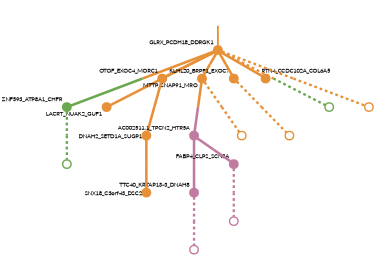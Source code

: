 strict digraph  {
graph[splines=false]; nodesep=0.7; rankdir=TB; ranksep=0.6; forcelabels=true; dpi=600; size=2.5;
0 [color="#e69138ff", fillcolor="#e69138ff", fixedsize=true, fontname=Lato, fontsize="12pt", height="0.25", label="", penwidth=3, shape=circle, style=filled, xlabel=GLRX_PCDH18_DDRGK1];
4 [color="#6aa84fff", fillcolor="#6aa84fff", fixedsize=true, fontname=Lato, fontsize="12pt", height="0.25", label="", penwidth=3, shape=circle, style=filled, xlabel=ZNF593_ATP8A1_CHFR];
5 [color="#e69138ff", fillcolor="#e69138ff", fixedsize=true, fontname=Lato, fontsize="12pt", height="0.25", label="", penwidth=3, shape=circle, style=filled, xlabel=LACRT_NUAK2_GUF1];
7 [color="#e69138ff", fillcolor="#e69138ff", fixedsize=true, fontname=Lato, fontsize="12pt", height="0.25", label="", penwidth=3, shape=circle, style=filled, xlabel=OTOF_EXOC4_MORC1];
9 [color="#e69138ff", fillcolor="#e69138ff", fixedsize=true, fontname=Lato, fontsize="12pt", height="0.25", label="", penwidth=3, shape=circle, style=filled, xlabel=MTTP_SNAP91_MRO];
10 [color="#e69138ff", fillcolor="#e69138ff", fixedsize=true, fontname=Lato, fontsize="12pt", height="0.25", label="", penwidth=3, shape=circle, style=filled, xlabel=KLHL20_BRPF1_EXOC7];
11 [color="#e69138ff", fillcolor="#e69138ff", fixedsize=true, fontname=Lato, fontsize="12pt", height="0.25", label="", penwidth=3, shape=circle, style=filled, xlabel=RTN4_CCDC102A_COL6A5];
12 [color="#6aa84fff", fillcolor="#6aa84fff", fixedsize=true, fontname=Lato, fontsize="12pt", height="0.25", label="", penwidth=3, shape=circle, style=solid, xlabel=""];
16 [color="#e69138ff", fillcolor="#e69138ff", fixedsize=true, fontname=Lato, fontsize="12pt", height="0.25", label="", penwidth=3, shape=circle, style=solid, xlabel=""];
1 [color="#c27ba0ff", fillcolor="#c27ba0ff", fixedsize=true, fontname=Lato, fontsize="12pt", height="0.25", label="", penwidth=3, shape=circle, style=filled, xlabel="AC002511.1_TPCN2_HTR5A"];
3 [color="#c27ba0ff", fillcolor="#c27ba0ff", fixedsize=true, fontname=Lato, fontsize="12pt", height="0.25", label="", penwidth=3, shape=circle, style=filled, xlabel="TTC40_KRTAP13-3_DNAH8"];
8 [color="#c27ba0ff", fillcolor="#c27ba0ff", fixedsize=true, fontname=Lato, fontsize="12pt", height="0.25", label="", penwidth=3, shape=circle, style=filled, xlabel=FABP4_CLPS_SCN5A];
2 [color="#e69138ff", fillcolor="#e69138ff", fixedsize=true, fontname=Lato, fontsize="12pt", height="0.25", label="", penwidth=3, shape=circle, style=filled, xlabel=DNAH2_SETD1A_SUGP1];
6 [color="#e69138ff", fillcolor="#e69138ff", fixedsize=true, fontname=Lato, fontsize="12pt", height="0.25", label="", penwidth=3, shape=circle, style=filled, xlabel=SNX18_C3orf43_DSC2];
14 [color="#c27ba0ff", fillcolor="#c27ba0ff", fixedsize=true, fontname=Lato, fontsize="12pt", height="0.25", label="", penwidth=3, shape=circle, style=solid, xlabel=""];
13 [color="#6aa84fff", fillcolor="#6aa84fff", fixedsize=true, fontname=Lato, fontsize="12pt", height="0.25", label="", penwidth=3, shape=circle, style=solid, xlabel=""];
15 [color="#c27ba0ff", fillcolor="#c27ba0ff", fixedsize=true, fontname=Lato, fontsize="12pt", height="0.25", label="", penwidth=3, shape=circle, style=solid, xlabel=""];
17 [color="#e69138ff", fillcolor="#e69138ff", fixedsize=true, fontname=Lato, fontsize="12pt", height="0.25", label="", penwidth=3, shape=circle, style=solid, xlabel=""];
18 [color="#e69138ff", fillcolor="#e69138ff", fixedsize=true, fontname=Lato, fontsize="12pt", height="0.25", label="", penwidth=3, shape=circle, style=solid, xlabel=""];
normal [label="", penwidth=3, style=invis, xlabel=GLRX_PCDH18_DDRGK1];
0 -> 4  [arrowsize=0, color="#e69138ff;0.5:#6aa84fff", minlen="2.0", penwidth="5.5", style=solid];
0 -> 5  [arrowsize=0, color="#e69138ff;0.5:#e69138ff", minlen="2.0", penwidth="5.5", style=solid];
0 -> 7  [arrowsize=0, color="#e69138ff;0.5:#e69138ff", minlen="1.8333332538604736", penwidth="5.5", style=solid];
0 -> 9  [arrowsize=0, color="#e69138ff;0.5:#e69138ff", minlen="1.1666666269302368", penwidth="5.5", style=solid];
0 -> 10  [arrowsize=0, color="#e69138ff;0.5:#e69138ff", minlen="1.0", penwidth="5.5", style=solid];
0 -> 11  [arrowsize=0, color="#e69138ff;0.5:#e69138ff", minlen="1.0", penwidth="5.5", style=solid];
0 -> 12  [arrowsize=0, color="#e69138ff;0.5:#6aa84fff", minlen="2.0", penwidth=5, style=dashed];
0 -> 16  [arrowsize=0, color="#e69138ff;0.5:#e69138ff", minlen="2.0", penwidth=5, style=dashed];
4 -> 13  [arrowsize=0, color="#6aa84fff;0.5:#6aa84fff", minlen="2.0", penwidth=5, style=dashed];
7 -> 2  [arrowsize=0, color="#e69138ff;0.5:#e69138ff", minlen="2.0", penwidth="5.5", style=solid];
9 -> 1  [arrowsize=0, color="#e69138ff;0.5:#c27ba0ff", minlen="2.0", penwidth="5.5", style=solid];
9 -> 17  [arrowsize=0, color="#e69138ff;0.5:#e69138ff", minlen="2.0", penwidth=5, style=dashed];
10 -> 18  [arrowsize=0, color="#e69138ff;0.5:#e69138ff", minlen="2.0", penwidth=5, style=dashed];
1 -> 3  [arrowsize=0, color="#c27ba0ff;0.5:#c27ba0ff", minlen="2.0", penwidth="5.5", style=solid];
1 -> 8  [arrowsize=0, color="#c27ba0ff;0.5:#c27ba0ff", minlen="1.3333332538604736", penwidth="5.5", style=solid];
3 -> 14  [arrowsize=0, color="#c27ba0ff;0.5:#c27ba0ff", minlen="2.0", penwidth=5, style=dashed];
8 -> 15  [arrowsize=0, color="#c27ba0ff;0.5:#c27ba0ff", minlen="2.0", penwidth=5, style=dashed];
2 -> 6  [arrowsize=0, color="#e69138ff;0.5:#e69138ff", minlen="2.0", penwidth="5.5", style=solid];
normal -> 0  [arrowsize=0, color="#e69138ff", label="", penwidth=4, style=solid];
}
